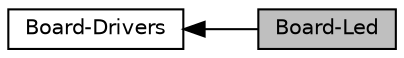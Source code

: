 digraph "Board-Led"
{
  edge [fontname="Helvetica",fontsize="10",labelfontname="Helvetica",labelfontsize="10"];
  node [fontname="Helvetica",fontsize="10",shape=record];
  rankdir=LR;
  Node1 [label="Board-Drivers",height=0.2,width=0.4,color="black", fillcolor="white", style="filled",URL="$group__Board-Drivers.html"];
  Node0 [label="Board-Led",height=0.2,width=0.4,color="black", fillcolor="grey75", style="filled", fontcolor="black"];
  Node1->Node0 [shape=plaintext, dir="back", style="solid"];
}
